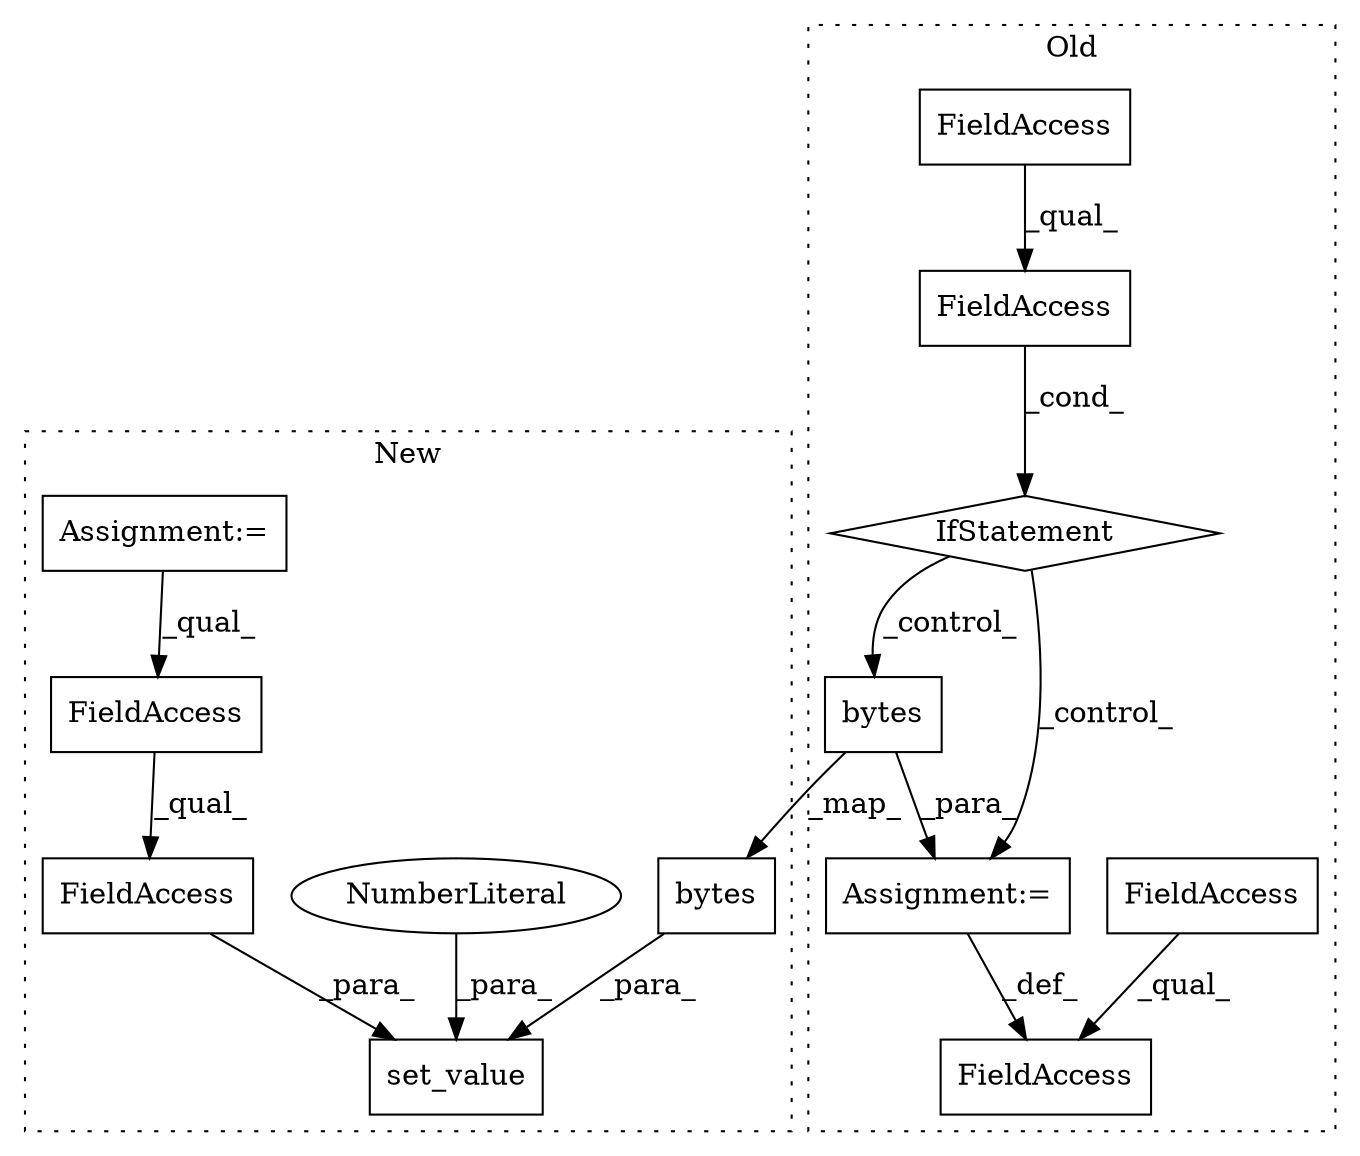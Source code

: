 digraph G {
subgraph cluster0 {
1 [label="bytes" a="32" s="5639,5656" l="6,1" shape="box"];
3 [label="FieldAccess" a="22" s="5613" l="25" shape="box"];
4 [label="Assignment:=" a="7" s="5638" l="1" shape="box"];
7 [label="IfStatement" a="25" s="5579,5603" l="4,2" shape="diamond"];
8 [label="FieldAccess" a="22" s="5613" l="20" shape="box"];
10 [label="FieldAccess" a="22" s="5583" l="20" shape="box"];
12 [label="FieldAccess" a="22" s="5583" l="11" shape="box"];
label = "Old";
style="dotted";
}
subgraph cluster1 {
2 [label="bytes" a="32" s="6426,6443" l="6,1" shape="box"];
5 [label="set_value" a="32" s="6368,6444" l="10,1" shape="box"];
6 [label="NumberLiteral" a="34" s="6424" l="1" shape="ellipse"];
9 [label="FieldAccess" a="22" s="6378" l="45" shape="box"];
11 [label="FieldAccess" a="22" s="6378" l="11" shape="box"];
13 [label="Assignment:=" a="7" s="6352" l="5" shape="box"];
label = "New";
style="dotted";
}
1 -> 2 [label="_map_"];
1 -> 4 [label="_para_"];
2 -> 5 [label="_para_"];
4 -> 3 [label="_def_"];
6 -> 5 [label="_para_"];
7 -> 1 [label="_control_"];
7 -> 4 [label="_control_"];
8 -> 3 [label="_qual_"];
9 -> 5 [label="_para_"];
10 -> 7 [label="_cond_"];
11 -> 9 [label="_qual_"];
12 -> 10 [label="_qual_"];
13 -> 11 [label="_qual_"];
}